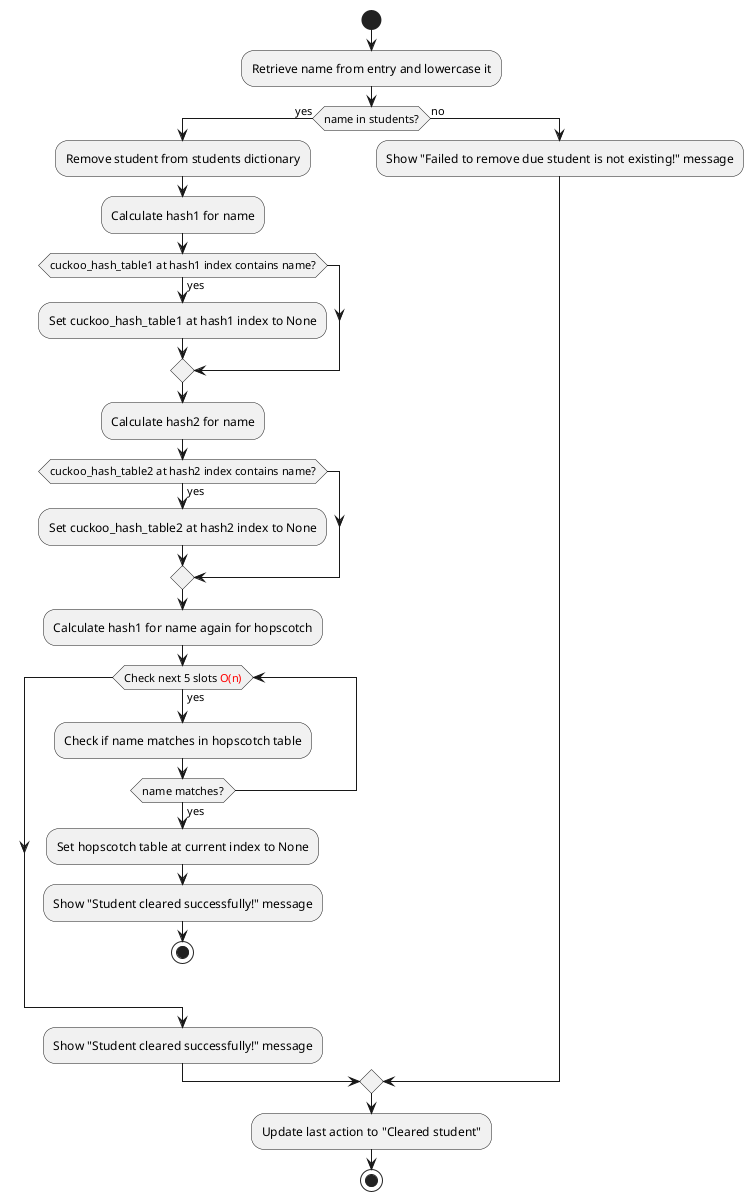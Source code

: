 @startuml
start
:Retrieve name from entry and lowercase it;
if (name in students?) then (yes)
  :Remove student from students dictionary;
  :Calculate hash1 for name;
  if (cuckoo_hash_table1 at hash1 index contains name?) then (yes)
    :Set cuckoo_hash_table1 at hash1 index to None;
  endif
  :Calculate hash2 for name;
  if (cuckoo_hash_table2 at hash2 index contains name?) then (yes)
    :Set cuckoo_hash_table2 at hash2 index to None;
  endif
  :Calculate hash1 for name again for hopscotch;
  while (Check next 5 slots <font color=red>O(n)</font>) is (yes)
    :Check if name matches in hopscotch table;
    if (name matches?) then (yes)
      :Set hopscotch table at current index to None;
      :Show "Student cleared successfully!" message;
      stop
    endif
  endwhile
  :Show "Student cleared successfully!" message;
else (no)
  :Show "Failed to remove due student is not existing!" message;
endif
:Update last action to "Cleared student";
stop
@enduml
